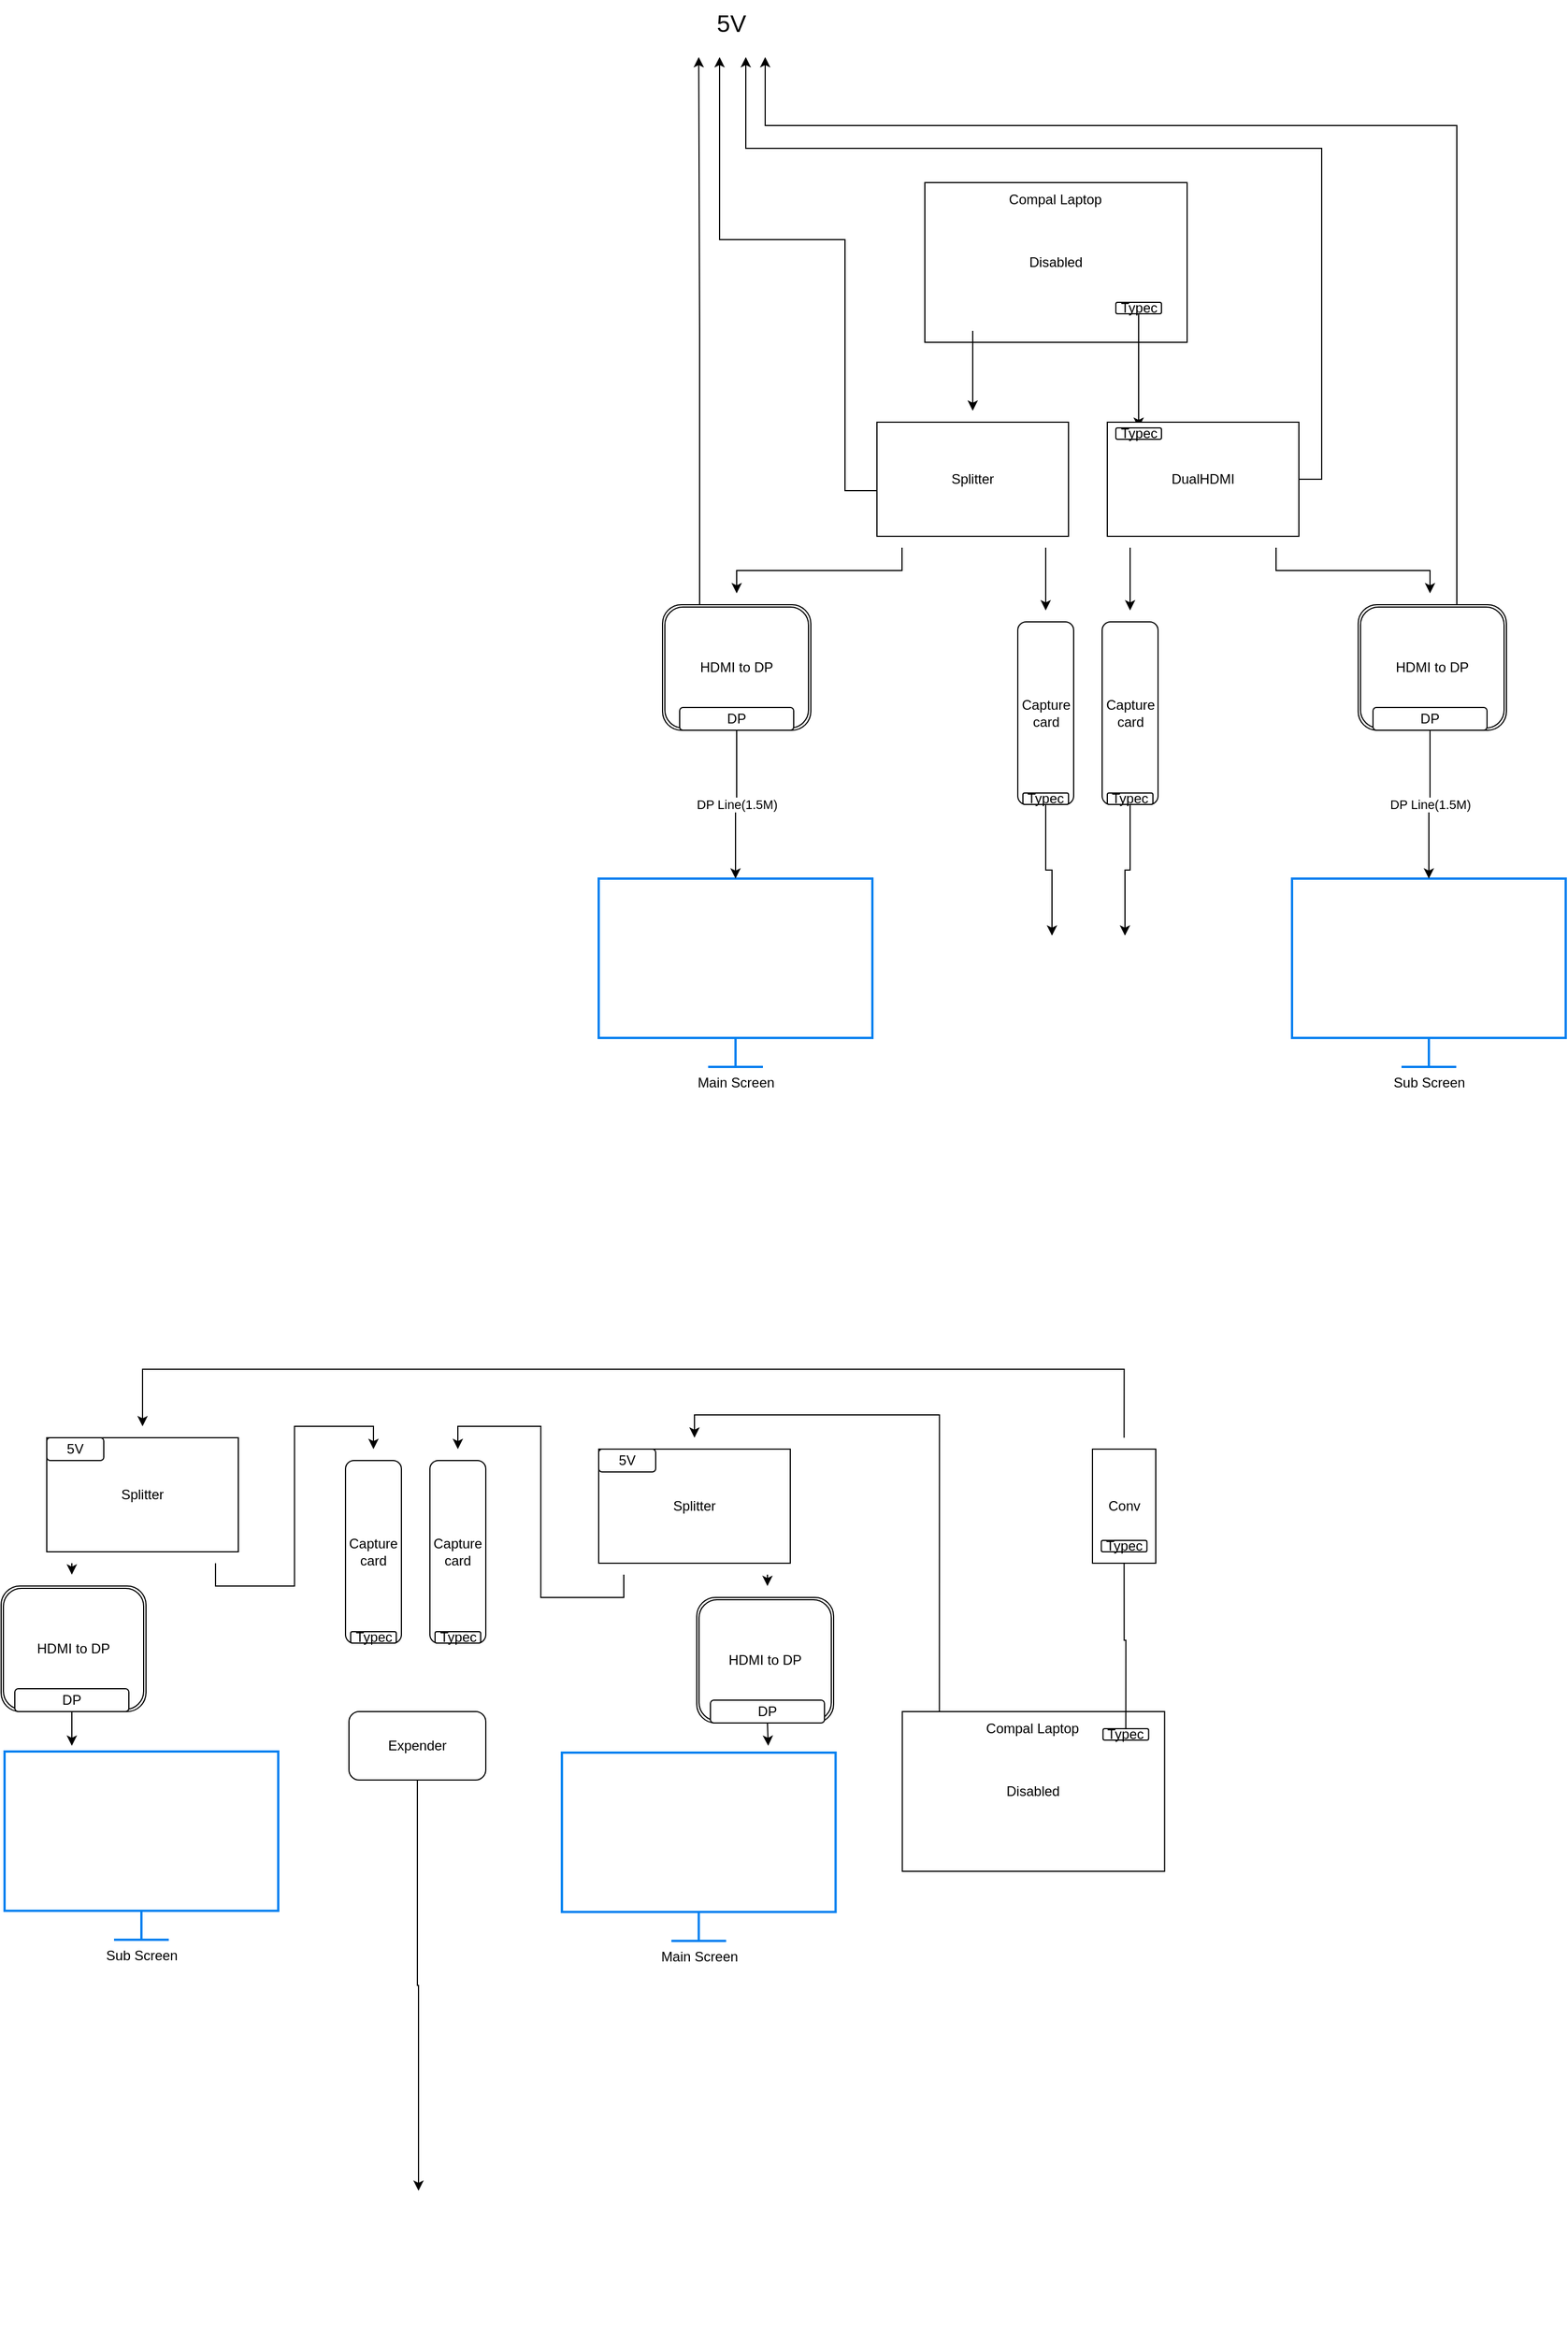 <mxfile version="21.3.6" type="github">
  <diagram name="Page-1" id="ZHrkb8M3doUFQccYnInZ">
    <mxGraphModel dx="2208" dy="753" grid="1" gridSize="10" guides="1" tooltips="1" connect="1" arrows="1" fold="1" page="1" pageScale="1" pageWidth="827" pageHeight="1169" math="0" shadow="0">
      <root>
        <mxCell id="0" />
        <mxCell id="1" parent="0" />
        <mxCell id="SaD9-UyURZ3D5xDFc2nL-1" value="Disabled" style="rounded=0;whiteSpace=wrap;html=1;" parent="1" vertex="1">
          <mxGeometry x="240" y="200" width="230" height="140" as="geometry" />
        </mxCell>
        <mxCell id="SaD9-UyURZ3D5xDFc2nL-2" value="Compal Laptop" style="text;html=1;strokeColor=none;fillColor=none;align=center;verticalAlign=middle;whiteSpace=wrap;rounded=0;" parent="1" vertex="1">
          <mxGeometry x="302" y="200" width="105" height="30" as="geometry" />
        </mxCell>
        <mxCell id="SaD9-UyURZ3D5xDFc2nL-12" style="edgeStyle=orthogonalEdgeStyle;rounded=0;orthogonalLoop=1;jettySize=auto;html=1;exitX=0.5;exitY=1;exitDx=0;exitDy=0;" parent="1" source="SaD9-UyURZ3D5xDFc2nL-4" target="SaD9-UyURZ3D5xDFc2nL-9" edge="1">
          <mxGeometry relative="1" as="geometry" />
        </mxCell>
        <mxCell id="SaD9-UyURZ3D5xDFc2nL-4" value="" style="shape=image;html=1;verticalAlign=top;verticalLabelPosition=bottom;labelBackgroundColor=#ffffff;imageAspect=0;aspect=fixed;image=https://cdn1.iconfinder.com/data/icons/bootstrap-vol-3/16/hdmi-128.png" parent="1" vertex="1">
          <mxGeometry x="262" y="290" width="40" height="40" as="geometry" />
        </mxCell>
        <mxCell id="SaD9-UyURZ3D5xDFc2nL-15" style="edgeStyle=orthogonalEdgeStyle;rounded=0;orthogonalLoop=1;jettySize=auto;html=1;exitX=0.5;exitY=1;exitDx=0;exitDy=0;entryX=0.5;entryY=0;entryDx=0;entryDy=0;" parent="1" source="SaD9-UyURZ3D5xDFc2nL-7" target="SaD9-UyURZ3D5xDFc2nL-14" edge="1">
          <mxGeometry relative="1" as="geometry" />
        </mxCell>
        <mxCell id="SaD9-UyURZ3D5xDFc2nL-7" value="Typec" style="rounded=1;whiteSpace=wrap;html=1;" parent="1" vertex="1">
          <mxGeometry x="407.5" y="305" width="40" height="10" as="geometry" />
        </mxCell>
        <mxCell id="CkLI3NQmUDIv4lDxEzW_-19" style="edgeStyle=orthogonalEdgeStyle;rounded=0;orthogonalLoop=1;jettySize=auto;html=1;exitX=0;exitY=0.25;exitDx=0;exitDy=0;" parent="1" source="SaD9-UyURZ3D5xDFc2nL-8" edge="1">
          <mxGeometry relative="1" as="geometry">
            <mxPoint x="60" y="90" as="targetPoint" />
            <Array as="points">
              <mxPoint x="240" y="435" />
              <mxPoint x="240" y="470" />
              <mxPoint x="170" y="470" />
              <mxPoint x="170" y="250" />
              <mxPoint x="60" y="250" />
            </Array>
          </mxGeometry>
        </mxCell>
        <mxCell id="SaD9-UyURZ3D5xDFc2nL-8" value="Splitter" style="rounded=0;whiteSpace=wrap;html=1;" parent="1" vertex="1">
          <mxGeometry x="198" y="410" width="168" height="100" as="geometry" />
        </mxCell>
        <mxCell id="SaD9-UyURZ3D5xDFc2nL-9" value="" style="shape=image;html=1;verticalAlign=top;verticalLabelPosition=bottom;labelBackgroundColor=#ffffff;imageAspect=0;aspect=fixed;image=https://cdn1.iconfinder.com/data/icons/bootstrap-vol-3/16/hdmi-128.png" parent="1" vertex="1">
          <mxGeometry x="262" y="400" width="40" height="40" as="geometry" />
        </mxCell>
        <mxCell id="SaD9-UyURZ3D5xDFc2nL-38" style="edgeStyle=orthogonalEdgeStyle;rounded=0;orthogonalLoop=1;jettySize=auto;html=1;exitX=0.5;exitY=1;exitDx=0;exitDy=0;entryX=0.5;entryY=0;entryDx=0;entryDy=0;" parent="1" source="SaD9-UyURZ3D5xDFc2nL-10" target="SaD9-UyURZ3D5xDFc2nL-33" edge="1">
          <mxGeometry relative="1" as="geometry" />
        </mxCell>
        <mxCell id="SaD9-UyURZ3D5xDFc2nL-10" value="" style="shape=image;html=1;verticalAlign=top;verticalLabelPosition=bottom;labelBackgroundColor=#ffffff;imageAspect=0;aspect=fixed;image=https://cdn1.iconfinder.com/data/icons/bootstrap-vol-3/16/hdmi-128.png" parent="1" vertex="1">
          <mxGeometry x="326" y="480" width="40" height="40" as="geometry" />
        </mxCell>
        <mxCell id="SaD9-UyURZ3D5xDFc2nL-25" style="edgeStyle=orthogonalEdgeStyle;rounded=0;orthogonalLoop=1;jettySize=auto;html=1;exitX=0.5;exitY=1;exitDx=0;exitDy=0;entryX=0.5;entryY=0;entryDx=0;entryDy=0;" parent="1" source="SaD9-UyURZ3D5xDFc2nL-11" target="SaD9-UyURZ3D5xDFc2nL-23" edge="1">
          <mxGeometry relative="1" as="geometry" />
        </mxCell>
        <mxCell id="SaD9-UyURZ3D5xDFc2nL-11" value="" style="shape=image;html=1;verticalAlign=top;verticalLabelPosition=bottom;labelBackgroundColor=#ffffff;imageAspect=0;aspect=fixed;image=https://cdn1.iconfinder.com/data/icons/bootstrap-vol-3/16/hdmi-128.png" parent="1" vertex="1">
          <mxGeometry x="200" y="480" width="40" height="40" as="geometry" />
        </mxCell>
        <mxCell id="CkLI3NQmUDIv4lDxEzW_-21" style="edgeStyle=orthogonalEdgeStyle;rounded=0;orthogonalLoop=1;jettySize=auto;html=1;exitX=1;exitY=0.5;exitDx=0;exitDy=0;" parent="1" source="SaD9-UyURZ3D5xDFc2nL-13" edge="1">
          <mxGeometry relative="1" as="geometry">
            <mxPoint x="83" y="90" as="targetPoint" />
            <Array as="points">
              <mxPoint x="588" y="460" />
              <mxPoint x="588" y="170" />
              <mxPoint x="83" y="170" />
            </Array>
          </mxGeometry>
        </mxCell>
        <mxCell id="SaD9-UyURZ3D5xDFc2nL-13" value="DualHDMI" style="rounded=0;whiteSpace=wrap;html=1;" parent="1" vertex="1">
          <mxGeometry x="400" y="410" width="168" height="100" as="geometry" />
        </mxCell>
        <mxCell id="SaD9-UyURZ3D5xDFc2nL-14" value="Typec" style="rounded=1;whiteSpace=wrap;html=1;" parent="1" vertex="1">
          <mxGeometry x="407.5" y="415" width="40" height="10" as="geometry" />
        </mxCell>
        <mxCell id="SaD9-UyURZ3D5xDFc2nL-39" style="edgeStyle=orthogonalEdgeStyle;rounded=0;orthogonalLoop=1;jettySize=auto;html=1;exitX=0.5;exitY=1;exitDx=0;exitDy=0;entryX=0.5;entryY=0;entryDx=0;entryDy=0;" parent="1" source="SaD9-UyURZ3D5xDFc2nL-16" target="SaD9-UyURZ3D5xDFc2nL-36" edge="1">
          <mxGeometry relative="1" as="geometry" />
        </mxCell>
        <mxCell id="SaD9-UyURZ3D5xDFc2nL-16" value="" style="shape=image;html=1;verticalAlign=top;verticalLabelPosition=bottom;labelBackgroundColor=#ffffff;imageAspect=0;aspect=fixed;image=https://cdn1.iconfinder.com/data/icons/bootstrap-vol-3/16/hdmi-128.png" parent="1" vertex="1">
          <mxGeometry x="400" y="480" width="40" height="40" as="geometry" />
        </mxCell>
        <mxCell id="SaD9-UyURZ3D5xDFc2nL-29" style="edgeStyle=orthogonalEdgeStyle;rounded=0;orthogonalLoop=1;jettySize=auto;html=1;exitX=0.5;exitY=1;exitDx=0;exitDy=0;entryX=0.5;entryY=0;entryDx=0;entryDy=0;" parent="1" source="SaD9-UyURZ3D5xDFc2nL-17" target="SaD9-UyURZ3D5xDFc2nL-27" edge="1">
          <mxGeometry relative="1" as="geometry" />
        </mxCell>
        <mxCell id="SaD9-UyURZ3D5xDFc2nL-17" value="" style="shape=image;html=1;verticalAlign=top;verticalLabelPosition=bottom;labelBackgroundColor=#ffffff;imageAspect=0;aspect=fixed;image=https://cdn1.iconfinder.com/data/icons/bootstrap-vol-3/16/hdmi-128.png" parent="1" vertex="1">
          <mxGeometry x="528" y="480" width="40" height="40" as="geometry" />
        </mxCell>
        <mxCell id="SaD9-UyURZ3D5xDFc2nL-20" value="Main Screen" style="html=1;verticalLabelPosition=bottom;align=center;labelBackgroundColor=#ffffff;verticalAlign=top;strokeWidth=2;strokeColor=#0080F0;shadow=0;dashed=0;shape=mxgraph.ios7.icons.monitor;" parent="1" vertex="1">
          <mxGeometry x="-46" y="810" width="240" height="165" as="geometry" />
        </mxCell>
        <mxCell id="SaD9-UyURZ3D5xDFc2nL-21" value="Sub Screen" style="html=1;verticalLabelPosition=bottom;align=center;labelBackgroundColor=#ffffff;verticalAlign=top;strokeWidth=2;strokeColor=#0080F0;shadow=0;dashed=0;shape=mxgraph.ios7.icons.monitor;" parent="1" vertex="1">
          <mxGeometry x="562" y="810" width="240" height="165" as="geometry" />
        </mxCell>
        <mxCell id="CkLI3NQmUDIv4lDxEzW_-17" style="edgeStyle=orthogonalEdgeStyle;rounded=0;orthogonalLoop=1;jettySize=auto;html=1;exitX=0.25;exitY=0;exitDx=0;exitDy=0;" parent="1" source="SaD9-UyURZ3D5xDFc2nL-22" edge="1">
          <mxGeometry relative="1" as="geometry">
            <mxPoint x="41.727" y="90" as="targetPoint" />
          </mxGeometry>
        </mxCell>
        <mxCell id="SaD9-UyURZ3D5xDFc2nL-22" value="HDMI to DP" style="shape=ext;double=1;rounded=1;whiteSpace=wrap;html=1;" parent="1" vertex="1">
          <mxGeometry x="10" y="570" width="130" height="110" as="geometry" />
        </mxCell>
        <mxCell id="SaD9-UyURZ3D5xDFc2nL-23" value="" style="shape=image;html=1;verticalAlign=top;verticalLabelPosition=bottom;labelBackgroundColor=#ffffff;imageAspect=0;aspect=fixed;image=https://cdn1.iconfinder.com/data/icons/bootstrap-vol-3/16/hdmi-128.png" parent="1" vertex="1">
          <mxGeometry x="55" y="560" width="40" height="40" as="geometry" />
        </mxCell>
        <mxCell id="SaD9-UyURZ3D5xDFc2nL-31" value="DP Line(1.5M)" style="edgeStyle=orthogonalEdgeStyle;rounded=0;orthogonalLoop=1;jettySize=auto;html=1;exitX=0.5;exitY=1;exitDx=0;exitDy=0;" parent="1" source="SaD9-UyURZ3D5xDFc2nL-24" target="SaD9-UyURZ3D5xDFc2nL-20" edge="1">
          <mxGeometry relative="1" as="geometry" />
        </mxCell>
        <mxCell id="SaD9-UyURZ3D5xDFc2nL-24" value="DP" style="rounded=1;whiteSpace=wrap;html=1;" parent="1" vertex="1">
          <mxGeometry x="25" y="660" width="100" height="20" as="geometry" />
        </mxCell>
        <mxCell id="CkLI3NQmUDIv4lDxEzW_-18" style="edgeStyle=orthogonalEdgeStyle;rounded=0;orthogonalLoop=1;jettySize=auto;html=1;exitX=0.75;exitY=0;exitDx=0;exitDy=0;" parent="1" edge="1">
          <mxGeometry relative="1" as="geometry">
            <mxPoint x="100" y="90" as="targetPoint" />
            <mxPoint x="706.5" y="570" as="sourcePoint" />
            <Array as="points">
              <mxPoint x="707" y="150" />
              <mxPoint x="100" y="150" />
              <mxPoint x="100" y="90" />
            </Array>
          </mxGeometry>
        </mxCell>
        <mxCell id="SaD9-UyURZ3D5xDFc2nL-26" value="HDMI to DP" style="shape=ext;double=1;rounded=1;whiteSpace=wrap;html=1;" parent="1" vertex="1">
          <mxGeometry x="620" y="570" width="130" height="110" as="geometry" />
        </mxCell>
        <mxCell id="SaD9-UyURZ3D5xDFc2nL-27" value="" style="shape=image;html=1;verticalAlign=top;verticalLabelPosition=bottom;labelBackgroundColor=#ffffff;imageAspect=0;aspect=fixed;image=https://cdn1.iconfinder.com/data/icons/bootstrap-vol-3/16/hdmi-128.png" parent="1" vertex="1">
          <mxGeometry x="663" y="560" width="40" height="40" as="geometry" />
        </mxCell>
        <mxCell id="SaD9-UyURZ3D5xDFc2nL-30" value="DP Line(1.5M)" style="edgeStyle=orthogonalEdgeStyle;rounded=0;orthogonalLoop=1;jettySize=auto;html=1;exitX=0.5;exitY=1;exitDx=0;exitDy=0;" parent="1" source="SaD9-UyURZ3D5xDFc2nL-28" target="SaD9-UyURZ3D5xDFc2nL-21" edge="1">
          <mxGeometry relative="1" as="geometry" />
        </mxCell>
        <mxCell id="SaD9-UyURZ3D5xDFc2nL-28" value="DP" style="rounded=1;whiteSpace=wrap;html=1;" parent="1" vertex="1">
          <mxGeometry x="633" y="660" width="100" height="20" as="geometry" />
        </mxCell>
        <mxCell id="SaD9-UyURZ3D5xDFc2nL-32" value="Capture&lt;br&gt;card" style="rounded=1;whiteSpace=wrap;html=1;" parent="1" vertex="1">
          <mxGeometry x="321.5" y="585" width="49" height="160" as="geometry" />
        </mxCell>
        <mxCell id="SaD9-UyURZ3D5xDFc2nL-33" value="" style="shape=image;html=1;verticalAlign=top;verticalLabelPosition=bottom;labelBackgroundColor=#ffffff;imageAspect=0;aspect=fixed;image=https://cdn1.iconfinder.com/data/icons/bootstrap-vol-3/16/hdmi-128.png" parent="1" vertex="1">
          <mxGeometry x="326" y="575" width="40" height="40" as="geometry" />
        </mxCell>
        <mxCell id="SaD9-UyURZ3D5xDFc2nL-41" style="edgeStyle=orthogonalEdgeStyle;rounded=0;orthogonalLoop=1;jettySize=auto;html=1;exitX=0.5;exitY=1;exitDx=0;exitDy=0;entryX=0.25;entryY=0;entryDx=0;entryDy=0;" parent="1" source="SaD9-UyURZ3D5xDFc2nL-34" target="SaD9-UyURZ3D5xDFc2nL-40" edge="1">
          <mxGeometry relative="1" as="geometry" />
        </mxCell>
        <mxCell id="SaD9-UyURZ3D5xDFc2nL-34" value="Typec" style="rounded=1;whiteSpace=wrap;html=1;" parent="1" vertex="1">
          <mxGeometry x="326" y="735" width="40" height="10" as="geometry" />
        </mxCell>
        <mxCell id="SaD9-UyURZ3D5xDFc2nL-35" value="Capture&lt;br&gt;card" style="rounded=1;whiteSpace=wrap;html=1;" parent="1" vertex="1">
          <mxGeometry x="395.5" y="585" width="49" height="160" as="geometry" />
        </mxCell>
        <mxCell id="SaD9-UyURZ3D5xDFc2nL-36" value="" style="shape=image;html=1;verticalAlign=top;verticalLabelPosition=bottom;labelBackgroundColor=#ffffff;imageAspect=0;aspect=fixed;image=https://cdn1.iconfinder.com/data/icons/bootstrap-vol-3/16/hdmi-128.png" parent="1" vertex="1">
          <mxGeometry x="400" y="575" width="40" height="40" as="geometry" />
        </mxCell>
        <mxCell id="SaD9-UyURZ3D5xDFc2nL-42" style="edgeStyle=orthogonalEdgeStyle;rounded=0;orthogonalLoop=1;jettySize=auto;html=1;exitX=0.5;exitY=1;exitDx=0;exitDy=0;entryX=0.75;entryY=0;entryDx=0;entryDy=0;" parent="1" source="SaD9-UyURZ3D5xDFc2nL-37" target="SaD9-UyURZ3D5xDFc2nL-40" edge="1">
          <mxGeometry relative="1" as="geometry" />
        </mxCell>
        <mxCell id="SaD9-UyURZ3D5xDFc2nL-37" value="Typec" style="rounded=1;whiteSpace=wrap;html=1;" parent="1" vertex="1">
          <mxGeometry x="400" y="735" width="40" height="10" as="geometry" />
        </mxCell>
        <mxCell id="SaD9-UyURZ3D5xDFc2nL-40" value="" style="shape=image;html=1;verticalAlign=top;verticalLabelPosition=bottom;labelBackgroundColor=#ffffff;imageAspect=0;aspect=fixed;image=https://cdn1.iconfinder.com/data/icons/uiux-001-solid/32/Camera-128.png" parent="1" vertex="1">
          <mxGeometry x="319.5" y="860" width="128" height="128" as="geometry" />
        </mxCell>
        <mxCell id="CkLI3NQmUDIv4lDxEzW_-20" value="5V" style="text;html=1;align=center;verticalAlign=middle;resizable=0;points=[];autosize=1;strokeColor=none;fillColor=none;strokeWidth=3;fontSize=21;" parent="1" vertex="1">
          <mxGeometry x="45" y="40" width="50" height="40" as="geometry" />
        </mxCell>
        <mxCell id="b5K1V9U7q6zCyGQNCphy-1" value="Disabled" style="rounded=0;whiteSpace=wrap;html=1;" vertex="1" parent="1">
          <mxGeometry x="220.25" y="1540" width="230" height="140" as="geometry" />
        </mxCell>
        <mxCell id="b5K1V9U7q6zCyGQNCphy-2" value="Compal Laptop" style="text;html=1;strokeColor=none;fillColor=none;align=center;verticalAlign=middle;whiteSpace=wrap;rounded=0;" vertex="1" parent="1">
          <mxGeometry x="282.25" y="1540" width="105" height="30" as="geometry" />
        </mxCell>
        <mxCell id="b5K1V9U7q6zCyGQNCphy-41" style="edgeStyle=orthogonalEdgeStyle;rounded=0;orthogonalLoop=1;jettySize=auto;html=1;exitX=0.5;exitY=0;exitDx=0;exitDy=0;entryX=0.5;entryY=0;entryDx=0;entryDy=0;" edge="1" parent="1" source="b5K1V9U7q6zCyGQNCphy-3" target="b5K1V9U7q6zCyGQNCphy-6">
          <mxGeometry relative="1" as="geometry" />
        </mxCell>
        <mxCell id="b5K1V9U7q6zCyGQNCphy-3" value="" style="shape=image;html=1;verticalAlign=top;verticalLabelPosition=bottom;labelBackgroundColor=#ffffff;imageAspect=0;aspect=fixed;image=https://cdn1.iconfinder.com/data/icons/bootstrap-vol-3/16/hdmi-128.png" vertex="1" parent="1">
          <mxGeometry x="232.75" y="1540" width="40" height="40" as="geometry" />
        </mxCell>
        <mxCell id="b5K1V9U7q6zCyGQNCphy-42" style="edgeStyle=orthogonalEdgeStyle;rounded=0;orthogonalLoop=1;jettySize=auto;html=1;exitX=0.5;exitY=0;exitDx=0;exitDy=0;entryX=0.5;entryY=1;entryDx=0;entryDy=0;" edge="1" parent="1" source="b5K1V9U7q6zCyGQNCphy-4" target="b5K1V9U7q6zCyGQNCphy-10">
          <mxGeometry relative="1" as="geometry" />
        </mxCell>
        <mxCell id="b5K1V9U7q6zCyGQNCphy-4" value="Typec" style="rounded=1;whiteSpace=wrap;html=1;" vertex="1" parent="1">
          <mxGeometry x="396.25" y="1555" width="40" height="10" as="geometry" />
        </mxCell>
        <mxCell id="b5K1V9U7q6zCyGQNCphy-5" value="Splitter" style="rounded=0;whiteSpace=wrap;html=1;" vertex="1" parent="1">
          <mxGeometry x="-46" y="1310" width="168" height="100" as="geometry" />
        </mxCell>
        <mxCell id="b5K1V9U7q6zCyGQNCphy-6" value="" style="shape=image;html=1;verticalAlign=top;verticalLabelPosition=bottom;labelBackgroundColor=#ffffff;imageAspect=0;aspect=fixed;image=https://cdn1.iconfinder.com/data/icons/bootstrap-vol-3/16/hdmi-128.png" vertex="1" parent="1">
          <mxGeometry x="18" y="1300" width="40" height="40" as="geometry" />
        </mxCell>
        <mxCell id="b5K1V9U7q6zCyGQNCphy-79" style="edgeStyle=orthogonalEdgeStyle;rounded=0;orthogonalLoop=1;jettySize=auto;html=1;exitX=0.5;exitY=1;exitDx=0;exitDy=0;entryX=0.5;entryY=0;entryDx=0;entryDy=0;" edge="1" parent="1" source="b5K1V9U7q6zCyGQNCphy-7" target="b5K1V9U7q6zCyGQNCphy-74">
          <mxGeometry relative="1" as="geometry" />
        </mxCell>
        <mxCell id="b5K1V9U7q6zCyGQNCphy-7" value="" style="shape=image;html=1;verticalAlign=top;verticalLabelPosition=bottom;labelBackgroundColor=#ffffff;imageAspect=0;aspect=fixed;image=https://cdn1.iconfinder.com/data/icons/bootstrap-vol-3/16/hdmi-128.png" vertex="1" parent="1">
          <mxGeometry x="82" y="1380" width="40" height="40" as="geometry" />
        </mxCell>
        <mxCell id="b5K1V9U7q6zCyGQNCphy-9" value="Conv" style="rounded=0;whiteSpace=wrap;html=1;" vertex="1" parent="1">
          <mxGeometry x="387" y="1310" width="55.5" height="100" as="geometry" />
        </mxCell>
        <mxCell id="b5K1V9U7q6zCyGQNCphy-83" style="edgeStyle=orthogonalEdgeStyle;rounded=0;orthogonalLoop=1;jettySize=auto;html=1;exitX=0.5;exitY=1;exitDx=0;exitDy=0;entryX=0.5;entryY=0;entryDx=0;entryDy=0;" edge="1" parent="1" source="b5K1V9U7q6zCyGQNCphy-8" target="b5K1V9U7q6zCyGQNCphy-65">
          <mxGeometry relative="1" as="geometry" />
        </mxCell>
        <mxCell id="b5K1V9U7q6zCyGQNCphy-8" value="" style="shape=image;html=1;verticalAlign=top;verticalLabelPosition=bottom;labelBackgroundColor=#ffffff;imageAspect=0;aspect=fixed;image=https://cdn1.iconfinder.com/data/icons/bootstrap-vol-3/16/hdmi-128.png" vertex="1" parent="1">
          <mxGeometry x="-44" y="1380" width="40" height="40" as="geometry" />
        </mxCell>
        <mxCell id="b5K1V9U7q6zCyGQNCphy-10" value="Typec" style="rounded=1;whiteSpace=wrap;html=1;" vertex="1" parent="1">
          <mxGeometry x="394.75" y="1390" width="40" height="10" as="geometry" />
        </mxCell>
        <mxCell id="b5K1V9U7q6zCyGQNCphy-45" style="edgeStyle=orthogonalEdgeStyle;rounded=0;orthogonalLoop=1;jettySize=auto;html=1;exitX=0.5;exitY=0;exitDx=0;exitDy=0;entryX=0.5;entryY=0;entryDx=0;entryDy=0;" edge="1" parent="1" source="b5K1V9U7q6zCyGQNCphy-11" target="b5K1V9U7q6zCyGQNCphy-17">
          <mxGeometry relative="1" as="geometry">
            <Array as="points">
              <mxPoint x="411" y="1240" />
              <mxPoint x="-236" y="1240" />
            </Array>
          </mxGeometry>
        </mxCell>
        <mxCell id="b5K1V9U7q6zCyGQNCphy-11" value="" style="shape=image;html=1;verticalAlign=top;verticalLabelPosition=bottom;labelBackgroundColor=#ffffff;imageAspect=0;aspect=fixed;image=https://cdn1.iconfinder.com/data/icons/bootstrap-vol-3/16/hdmi-128.png" vertex="1" parent="1">
          <mxGeometry x="394.75" y="1300" width="40" height="40" as="geometry" />
        </mxCell>
        <mxCell id="b5K1V9U7q6zCyGQNCphy-16" value="Splitter" style="rounded=0;whiteSpace=wrap;html=1;" vertex="1" parent="1">
          <mxGeometry x="-530" y="1300" width="168" height="100" as="geometry" />
        </mxCell>
        <mxCell id="b5K1V9U7q6zCyGQNCphy-17" value="" style="shape=image;html=1;verticalAlign=top;verticalLabelPosition=bottom;labelBackgroundColor=#ffffff;imageAspect=0;aspect=fixed;image=https://cdn1.iconfinder.com/data/icons/bootstrap-vol-3/16/hdmi-128.png" vertex="1" parent="1">
          <mxGeometry x="-466" y="1290" width="40" height="40" as="geometry" />
        </mxCell>
        <mxCell id="b5K1V9U7q6zCyGQNCphy-82" style="edgeStyle=orthogonalEdgeStyle;rounded=0;orthogonalLoop=1;jettySize=auto;html=1;exitX=0.5;exitY=1;exitDx=0;exitDy=0;entryX=0.5;entryY=0;entryDx=0;entryDy=0;" edge="1" parent="1" source="b5K1V9U7q6zCyGQNCphy-18" target="b5K1V9U7q6zCyGQNCphy-61">
          <mxGeometry relative="1" as="geometry" />
        </mxCell>
        <mxCell id="b5K1V9U7q6zCyGQNCphy-18" value="" style="shape=image;html=1;verticalAlign=top;verticalLabelPosition=bottom;labelBackgroundColor=#ffffff;imageAspect=0;aspect=fixed;image=https://cdn1.iconfinder.com/data/icons/bootstrap-vol-3/16/hdmi-128.png" vertex="1" parent="1">
          <mxGeometry x="-402" y="1370" width="40" height="40" as="geometry" />
        </mxCell>
        <mxCell id="b5K1V9U7q6zCyGQNCphy-77" style="edgeStyle=orthogonalEdgeStyle;rounded=0;orthogonalLoop=1;jettySize=auto;html=1;exitX=0.5;exitY=1;exitDx=0;exitDy=0;entryX=0.5;entryY=0;entryDx=0;entryDy=0;" edge="1" parent="1" source="b5K1V9U7q6zCyGQNCphy-19" target="b5K1V9U7q6zCyGQNCphy-71">
          <mxGeometry relative="1" as="geometry" />
        </mxCell>
        <mxCell id="b5K1V9U7q6zCyGQNCphy-19" value="" style="shape=image;html=1;verticalAlign=top;verticalLabelPosition=bottom;labelBackgroundColor=#ffffff;imageAspect=0;aspect=fixed;image=https://cdn1.iconfinder.com/data/icons/bootstrap-vol-3/16/hdmi-128.png" vertex="1" parent="1">
          <mxGeometry x="-528" y="1370" width="40" height="40" as="geometry" />
        </mxCell>
        <mxCell id="b5K1V9U7q6zCyGQNCphy-21" value="5V" style="rounded=1;whiteSpace=wrap;html=1;" vertex="1" parent="1">
          <mxGeometry x="-46" y="1310" width="50" height="20" as="geometry" />
        </mxCell>
        <mxCell id="b5K1V9U7q6zCyGQNCphy-23" value="5V" style="rounded=1;whiteSpace=wrap;html=1;" vertex="1" parent="1">
          <mxGeometry x="-530" y="1300" width="50" height="20" as="geometry" />
        </mxCell>
        <mxCell id="b5K1V9U7q6zCyGQNCphy-48" value="Main Screen" style="html=1;verticalLabelPosition=bottom;align=center;labelBackgroundColor=#ffffff;verticalAlign=top;strokeWidth=2;strokeColor=#0080F0;shadow=0;dashed=0;shape=mxgraph.ios7.icons.monitor;" vertex="1" parent="1">
          <mxGeometry x="-78.25" y="1576" width="240" height="165" as="geometry" />
        </mxCell>
        <mxCell id="b5K1V9U7q6zCyGQNCphy-49" value="Sub Screen" style="html=1;verticalLabelPosition=bottom;align=center;labelBackgroundColor=#ffffff;verticalAlign=top;strokeWidth=2;strokeColor=#0080F0;shadow=0;dashed=0;shape=mxgraph.ios7.icons.monitor;" vertex="1" parent="1">
          <mxGeometry x="-567" y="1575" width="240" height="165" as="geometry" />
        </mxCell>
        <mxCell id="b5K1V9U7q6zCyGQNCphy-60" value="Capture&lt;br&gt;card" style="rounded=1;whiteSpace=wrap;html=1;" vertex="1" parent="1">
          <mxGeometry x="-268" y="1320" width="49" height="160" as="geometry" />
        </mxCell>
        <mxCell id="b5K1V9U7q6zCyGQNCphy-61" value="" style="shape=image;html=1;verticalAlign=top;verticalLabelPosition=bottom;labelBackgroundColor=#ffffff;imageAspect=0;aspect=fixed;image=https://cdn1.iconfinder.com/data/icons/bootstrap-vol-3/16/hdmi-128.png" vertex="1" parent="1">
          <mxGeometry x="-263.5" y="1310" width="40" height="40" as="geometry" />
        </mxCell>
        <mxCell id="b5K1V9U7q6zCyGQNCphy-63" value="Typec" style="rounded=1;whiteSpace=wrap;html=1;" vertex="1" parent="1">
          <mxGeometry x="-263.5" y="1470" width="40" height="10" as="geometry" />
        </mxCell>
        <mxCell id="b5K1V9U7q6zCyGQNCphy-64" value="Capture&lt;br&gt;card" style="rounded=1;whiteSpace=wrap;html=1;" vertex="1" parent="1">
          <mxGeometry x="-194" y="1320" width="49" height="160" as="geometry" />
        </mxCell>
        <mxCell id="b5K1V9U7q6zCyGQNCphy-65" value="" style="shape=image;html=1;verticalAlign=top;verticalLabelPosition=bottom;labelBackgroundColor=#ffffff;imageAspect=0;aspect=fixed;image=https://cdn1.iconfinder.com/data/icons/bootstrap-vol-3/16/hdmi-128.png" vertex="1" parent="1">
          <mxGeometry x="-189.5" y="1310" width="40" height="40" as="geometry" />
        </mxCell>
        <mxCell id="b5K1V9U7q6zCyGQNCphy-67" value="Typec" style="rounded=1;whiteSpace=wrap;html=1;" vertex="1" parent="1">
          <mxGeometry x="-189.5" y="1470" width="40" height="10" as="geometry" />
        </mxCell>
        <mxCell id="b5K1V9U7q6zCyGQNCphy-68" value="" style="shape=image;html=1;verticalAlign=top;verticalLabelPosition=bottom;labelBackgroundColor=#ffffff;imageAspect=0;aspect=fixed;image=https://cdn1.iconfinder.com/data/icons/uiux-001-solid/32/Camera-128.png" vertex="1" parent="1">
          <mxGeometry x="-268" y="1960" width="128" height="128" as="geometry" />
        </mxCell>
        <mxCell id="b5K1V9U7q6zCyGQNCphy-70" value="HDMI to DP" style="shape=ext;double=1;rounded=1;whiteSpace=wrap;html=1;" vertex="1" parent="1">
          <mxGeometry x="-570" y="1430" width="127" height="110" as="geometry" />
        </mxCell>
        <mxCell id="b5K1V9U7q6zCyGQNCphy-71" value="" style="shape=image;html=1;verticalAlign=top;verticalLabelPosition=bottom;labelBackgroundColor=#ffffff;imageAspect=0;aspect=fixed;image=https://cdn1.iconfinder.com/data/icons/bootstrap-vol-3/16/hdmi-128.png" vertex="1" parent="1">
          <mxGeometry x="-528" y="1420" width="40" height="40" as="geometry" />
        </mxCell>
        <mxCell id="b5K1V9U7q6zCyGQNCphy-78" style="edgeStyle=orthogonalEdgeStyle;rounded=0;orthogonalLoop=1;jettySize=auto;html=1;exitX=0.5;exitY=1;exitDx=0;exitDy=0;" edge="1" parent="1" source="b5K1V9U7q6zCyGQNCphy-72">
          <mxGeometry relative="1" as="geometry">
            <mxPoint x="-508" y="1570" as="targetPoint" />
          </mxGeometry>
        </mxCell>
        <mxCell id="b5K1V9U7q6zCyGQNCphy-72" value="DP" style="rounded=1;whiteSpace=wrap;html=1;" vertex="1" parent="1">
          <mxGeometry x="-558" y="1520" width="100" height="20" as="geometry" />
        </mxCell>
        <mxCell id="b5K1V9U7q6zCyGQNCphy-73" value="HDMI to DP" style="shape=ext;double=1;rounded=1;whiteSpace=wrap;html=1;" vertex="1" parent="1">
          <mxGeometry x="40" y="1440" width="120" height="110" as="geometry" />
        </mxCell>
        <mxCell id="b5K1V9U7q6zCyGQNCphy-74" value="" style="shape=image;html=1;verticalAlign=top;verticalLabelPosition=bottom;labelBackgroundColor=#ffffff;imageAspect=0;aspect=fixed;image=https://cdn1.iconfinder.com/data/icons/bootstrap-vol-3/16/hdmi-128.png" vertex="1" parent="1">
          <mxGeometry x="82" y="1430" width="40" height="40" as="geometry" />
        </mxCell>
        <mxCell id="b5K1V9U7q6zCyGQNCphy-81" style="edgeStyle=orthogonalEdgeStyle;rounded=0;orthogonalLoop=1;jettySize=auto;html=1;exitX=0.5;exitY=1;exitDx=0;exitDy=0;" edge="1" parent="1" source="b5K1V9U7q6zCyGQNCphy-75">
          <mxGeometry relative="1" as="geometry">
            <mxPoint x="102.667" y="1570" as="targetPoint" />
          </mxGeometry>
        </mxCell>
        <mxCell id="b5K1V9U7q6zCyGQNCphy-75" value="DP" style="rounded=1;whiteSpace=wrap;html=1;" vertex="1" parent="1">
          <mxGeometry x="52" y="1530" width="100" height="20" as="geometry" />
        </mxCell>
        <mxCell id="b5K1V9U7q6zCyGQNCphy-86" style="edgeStyle=orthogonalEdgeStyle;rounded=0;orthogonalLoop=1;jettySize=auto;html=1;exitX=0.5;exitY=1;exitDx=0;exitDy=0;" edge="1" parent="1" source="b5K1V9U7q6zCyGQNCphy-84" target="b5K1V9U7q6zCyGQNCphy-68">
          <mxGeometry relative="1" as="geometry" />
        </mxCell>
        <mxCell id="b5K1V9U7q6zCyGQNCphy-84" value="Expender" style="rounded=1;whiteSpace=wrap;html=1;" vertex="1" parent="1">
          <mxGeometry x="-265" y="1540" width="120" height="60" as="geometry" />
        </mxCell>
      </root>
    </mxGraphModel>
  </diagram>
</mxfile>
